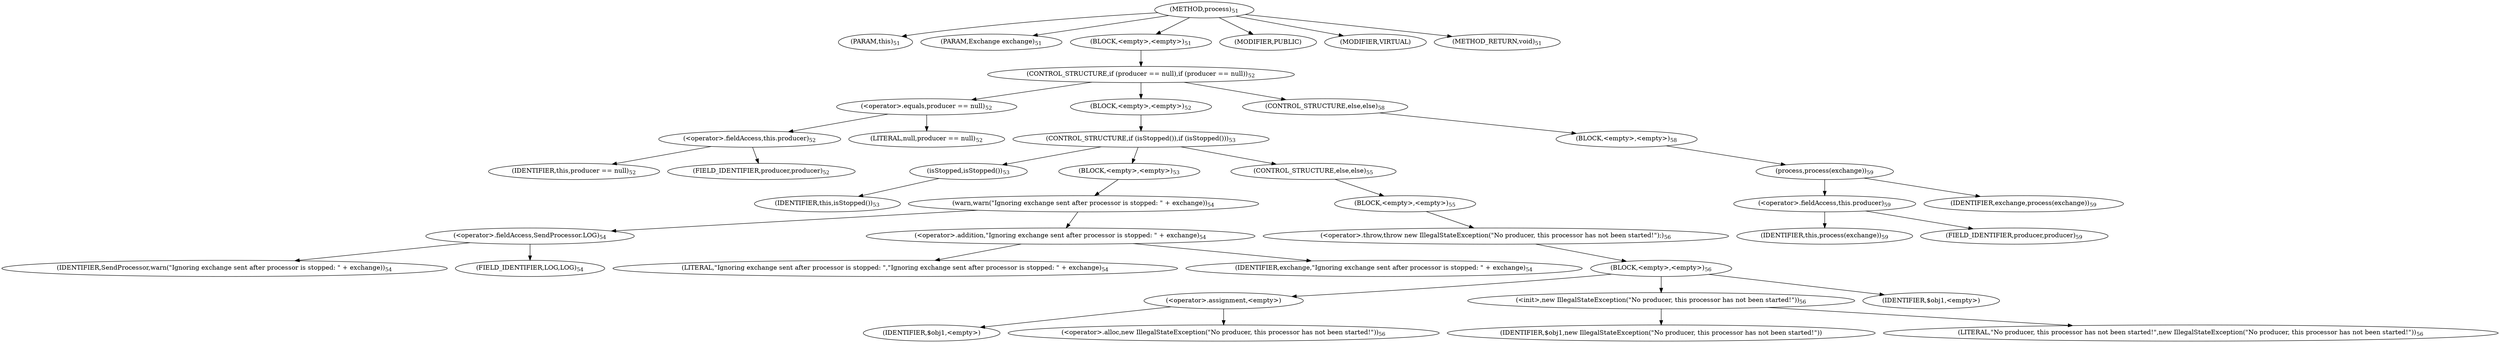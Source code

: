 digraph "process" {  
"69" [label = <(METHOD,process)<SUB>51</SUB>> ]
"6" [label = <(PARAM,this)<SUB>51</SUB>> ]
"70" [label = <(PARAM,Exchange exchange)<SUB>51</SUB>> ]
"71" [label = <(BLOCK,&lt;empty&gt;,&lt;empty&gt;)<SUB>51</SUB>> ]
"72" [label = <(CONTROL_STRUCTURE,if (producer == null),if (producer == null))<SUB>52</SUB>> ]
"73" [label = <(&lt;operator&gt;.equals,producer == null)<SUB>52</SUB>> ]
"74" [label = <(&lt;operator&gt;.fieldAccess,this.producer)<SUB>52</SUB>> ]
"75" [label = <(IDENTIFIER,this,producer == null)<SUB>52</SUB>> ]
"76" [label = <(FIELD_IDENTIFIER,producer,producer)<SUB>52</SUB>> ]
"77" [label = <(LITERAL,null,producer == null)<SUB>52</SUB>> ]
"78" [label = <(BLOCK,&lt;empty&gt;,&lt;empty&gt;)<SUB>52</SUB>> ]
"79" [label = <(CONTROL_STRUCTURE,if (isStopped()),if (isStopped()))<SUB>53</SUB>> ]
"80" [label = <(isStopped,isStopped())<SUB>53</SUB>> ]
"5" [label = <(IDENTIFIER,this,isStopped())<SUB>53</SUB>> ]
"81" [label = <(BLOCK,&lt;empty&gt;,&lt;empty&gt;)<SUB>53</SUB>> ]
"82" [label = <(warn,warn(&quot;Ignoring exchange sent after processor is stopped: &quot; + exchange))<SUB>54</SUB>> ]
"83" [label = <(&lt;operator&gt;.fieldAccess,SendProcessor.LOG)<SUB>54</SUB>> ]
"84" [label = <(IDENTIFIER,SendProcessor,warn(&quot;Ignoring exchange sent after processor is stopped: &quot; + exchange))<SUB>54</SUB>> ]
"85" [label = <(FIELD_IDENTIFIER,LOG,LOG)<SUB>54</SUB>> ]
"86" [label = <(&lt;operator&gt;.addition,&quot;Ignoring exchange sent after processor is stopped: &quot; + exchange)<SUB>54</SUB>> ]
"87" [label = <(LITERAL,&quot;Ignoring exchange sent after processor is stopped: &quot;,&quot;Ignoring exchange sent after processor is stopped: &quot; + exchange)<SUB>54</SUB>> ]
"88" [label = <(IDENTIFIER,exchange,&quot;Ignoring exchange sent after processor is stopped: &quot; + exchange)<SUB>54</SUB>> ]
"89" [label = <(CONTROL_STRUCTURE,else,else)<SUB>55</SUB>> ]
"90" [label = <(BLOCK,&lt;empty&gt;,&lt;empty&gt;)<SUB>55</SUB>> ]
"91" [label = <(&lt;operator&gt;.throw,throw new IllegalStateException(&quot;No producer, this processor has not been started!&quot;);)<SUB>56</SUB>> ]
"92" [label = <(BLOCK,&lt;empty&gt;,&lt;empty&gt;)<SUB>56</SUB>> ]
"93" [label = <(&lt;operator&gt;.assignment,&lt;empty&gt;)> ]
"94" [label = <(IDENTIFIER,$obj1,&lt;empty&gt;)> ]
"95" [label = <(&lt;operator&gt;.alloc,new IllegalStateException(&quot;No producer, this processor has not been started!&quot;))<SUB>56</SUB>> ]
"96" [label = <(&lt;init&gt;,new IllegalStateException(&quot;No producer, this processor has not been started!&quot;))<SUB>56</SUB>> ]
"97" [label = <(IDENTIFIER,$obj1,new IllegalStateException(&quot;No producer, this processor has not been started!&quot;))> ]
"98" [label = <(LITERAL,&quot;No producer, this processor has not been started!&quot;,new IllegalStateException(&quot;No producer, this processor has not been started!&quot;))<SUB>56</SUB>> ]
"99" [label = <(IDENTIFIER,$obj1,&lt;empty&gt;)> ]
"100" [label = <(CONTROL_STRUCTURE,else,else)<SUB>58</SUB>> ]
"101" [label = <(BLOCK,&lt;empty&gt;,&lt;empty&gt;)<SUB>58</SUB>> ]
"102" [label = <(process,process(exchange))<SUB>59</SUB>> ]
"103" [label = <(&lt;operator&gt;.fieldAccess,this.producer)<SUB>59</SUB>> ]
"104" [label = <(IDENTIFIER,this,process(exchange))<SUB>59</SUB>> ]
"105" [label = <(FIELD_IDENTIFIER,producer,producer)<SUB>59</SUB>> ]
"106" [label = <(IDENTIFIER,exchange,process(exchange))<SUB>59</SUB>> ]
"107" [label = <(MODIFIER,PUBLIC)> ]
"108" [label = <(MODIFIER,VIRTUAL)> ]
"109" [label = <(METHOD_RETURN,void)<SUB>51</SUB>> ]
  "69" -> "6" 
  "69" -> "70" 
  "69" -> "71" 
  "69" -> "107" 
  "69" -> "108" 
  "69" -> "109" 
  "71" -> "72" 
  "72" -> "73" 
  "72" -> "78" 
  "72" -> "100" 
  "73" -> "74" 
  "73" -> "77" 
  "74" -> "75" 
  "74" -> "76" 
  "78" -> "79" 
  "79" -> "80" 
  "79" -> "81" 
  "79" -> "89" 
  "80" -> "5" 
  "81" -> "82" 
  "82" -> "83" 
  "82" -> "86" 
  "83" -> "84" 
  "83" -> "85" 
  "86" -> "87" 
  "86" -> "88" 
  "89" -> "90" 
  "90" -> "91" 
  "91" -> "92" 
  "92" -> "93" 
  "92" -> "96" 
  "92" -> "99" 
  "93" -> "94" 
  "93" -> "95" 
  "96" -> "97" 
  "96" -> "98" 
  "100" -> "101" 
  "101" -> "102" 
  "102" -> "103" 
  "102" -> "106" 
  "103" -> "104" 
  "103" -> "105" 
}
